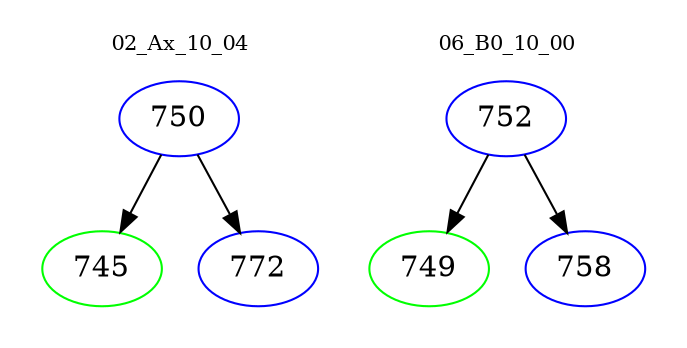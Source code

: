 digraph{
subgraph cluster_0 {
color = white
label = "02_Ax_10_04";
fontsize=10;
T0_750 [label="750", color="blue"]
T0_750 -> T0_745 [color="black"]
T0_745 [label="745", color="green"]
T0_750 -> T0_772 [color="black"]
T0_772 [label="772", color="blue"]
}
subgraph cluster_1 {
color = white
label = "06_B0_10_00";
fontsize=10;
T1_752 [label="752", color="blue"]
T1_752 -> T1_749 [color="black"]
T1_749 [label="749", color="green"]
T1_752 -> T1_758 [color="black"]
T1_758 [label="758", color="blue"]
}
}
